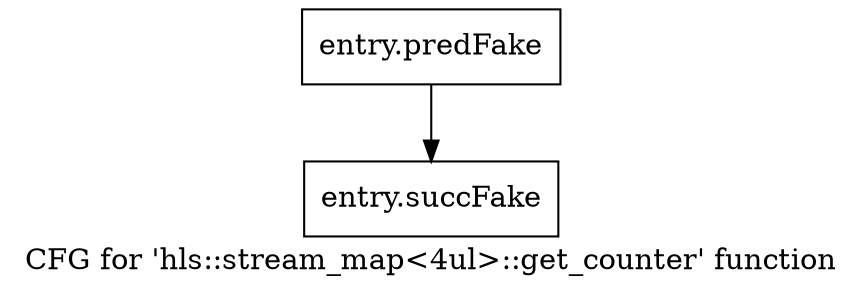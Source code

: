 digraph "CFG for 'hls::stream_map\<4ul\>::get_counter' function" {
	label="CFG for 'hls::stream_map\<4ul\>::get_counter' function";

	Node0x43f6af0 [shape=record,filename="/tools/Xilinx/Vitis_HLS/2022.1/include/hls_stream_thread_unsafe.h",linenumber="243",label="{entry.predFake}"];
	Node0x43f6af0 -> Node0x441e780[ callList="" memoryops="" filename="/tools/Xilinx/Vitis_HLS/2022.1/include/hls_stream_thread_unsafe.h" execusionnum="4"];
	Node0x441e780 [shape=record,filename="/tools/Xilinx/Vitis_HLS/2022.1/include/hls_stream_thread_unsafe.h",linenumber="243",label="{entry.succFake}"];
}
